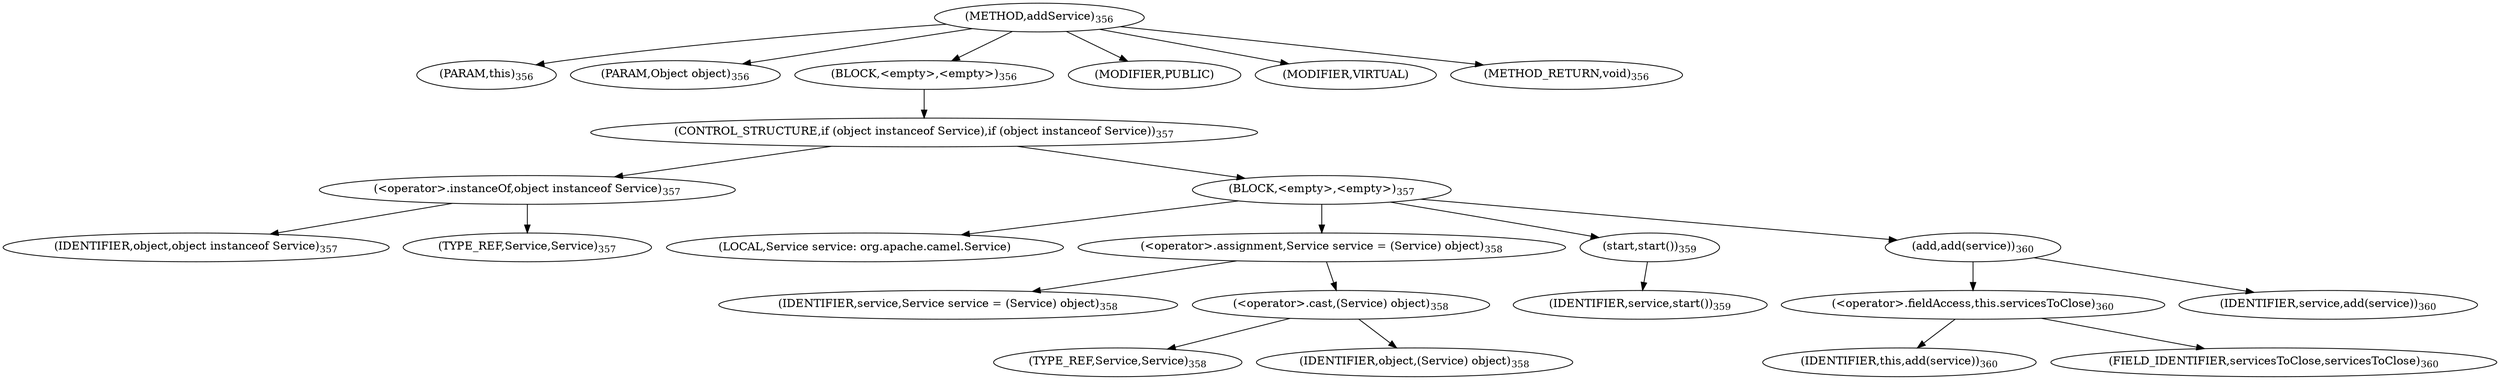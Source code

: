 digraph "addService" {  
"1067" [label = <(METHOD,addService)<SUB>356</SUB>> ]
"1068" [label = <(PARAM,this)<SUB>356</SUB>> ]
"1069" [label = <(PARAM,Object object)<SUB>356</SUB>> ]
"1070" [label = <(BLOCK,&lt;empty&gt;,&lt;empty&gt;)<SUB>356</SUB>> ]
"1071" [label = <(CONTROL_STRUCTURE,if (object instanceof Service),if (object instanceof Service))<SUB>357</SUB>> ]
"1072" [label = <(&lt;operator&gt;.instanceOf,object instanceof Service)<SUB>357</SUB>> ]
"1073" [label = <(IDENTIFIER,object,object instanceof Service)<SUB>357</SUB>> ]
"1074" [label = <(TYPE_REF,Service,Service)<SUB>357</SUB>> ]
"1075" [label = <(BLOCK,&lt;empty&gt;,&lt;empty&gt;)<SUB>357</SUB>> ]
"1076" [label = <(LOCAL,Service service: org.apache.camel.Service)> ]
"1077" [label = <(&lt;operator&gt;.assignment,Service service = (Service) object)<SUB>358</SUB>> ]
"1078" [label = <(IDENTIFIER,service,Service service = (Service) object)<SUB>358</SUB>> ]
"1079" [label = <(&lt;operator&gt;.cast,(Service) object)<SUB>358</SUB>> ]
"1080" [label = <(TYPE_REF,Service,Service)<SUB>358</SUB>> ]
"1081" [label = <(IDENTIFIER,object,(Service) object)<SUB>358</SUB>> ]
"1082" [label = <(start,start())<SUB>359</SUB>> ]
"1083" [label = <(IDENTIFIER,service,start())<SUB>359</SUB>> ]
"1084" [label = <(add,add(service))<SUB>360</SUB>> ]
"1085" [label = <(&lt;operator&gt;.fieldAccess,this.servicesToClose)<SUB>360</SUB>> ]
"1086" [label = <(IDENTIFIER,this,add(service))<SUB>360</SUB>> ]
"1087" [label = <(FIELD_IDENTIFIER,servicesToClose,servicesToClose)<SUB>360</SUB>> ]
"1088" [label = <(IDENTIFIER,service,add(service))<SUB>360</SUB>> ]
"1089" [label = <(MODIFIER,PUBLIC)> ]
"1090" [label = <(MODIFIER,VIRTUAL)> ]
"1091" [label = <(METHOD_RETURN,void)<SUB>356</SUB>> ]
  "1067" -> "1068" 
  "1067" -> "1069" 
  "1067" -> "1070" 
  "1067" -> "1089" 
  "1067" -> "1090" 
  "1067" -> "1091" 
  "1070" -> "1071" 
  "1071" -> "1072" 
  "1071" -> "1075" 
  "1072" -> "1073" 
  "1072" -> "1074" 
  "1075" -> "1076" 
  "1075" -> "1077" 
  "1075" -> "1082" 
  "1075" -> "1084" 
  "1077" -> "1078" 
  "1077" -> "1079" 
  "1079" -> "1080" 
  "1079" -> "1081" 
  "1082" -> "1083" 
  "1084" -> "1085" 
  "1084" -> "1088" 
  "1085" -> "1086" 
  "1085" -> "1087" 
}
